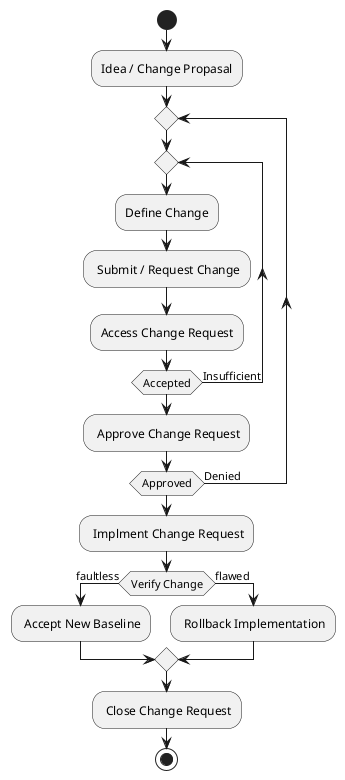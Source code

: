 @startuml 
skinparam monochrome true

start 
:Idea / Change Propasal; 
repeat 
repeat
:Define Change; 
: Submit / Request Change; 
  :Access Change Request;
repeat while (Accepted) is (Insufficient)
: Approve Change Request; 
repeat while (Approved) is (Denied)
: Implment Change Request; 
if (Verify Change) then (faultless)
    : Accept New Baseline; 
else (flawed)
    : Rollback Implementation; 
endif 
: Close Change Request; 


stop 
@enduml